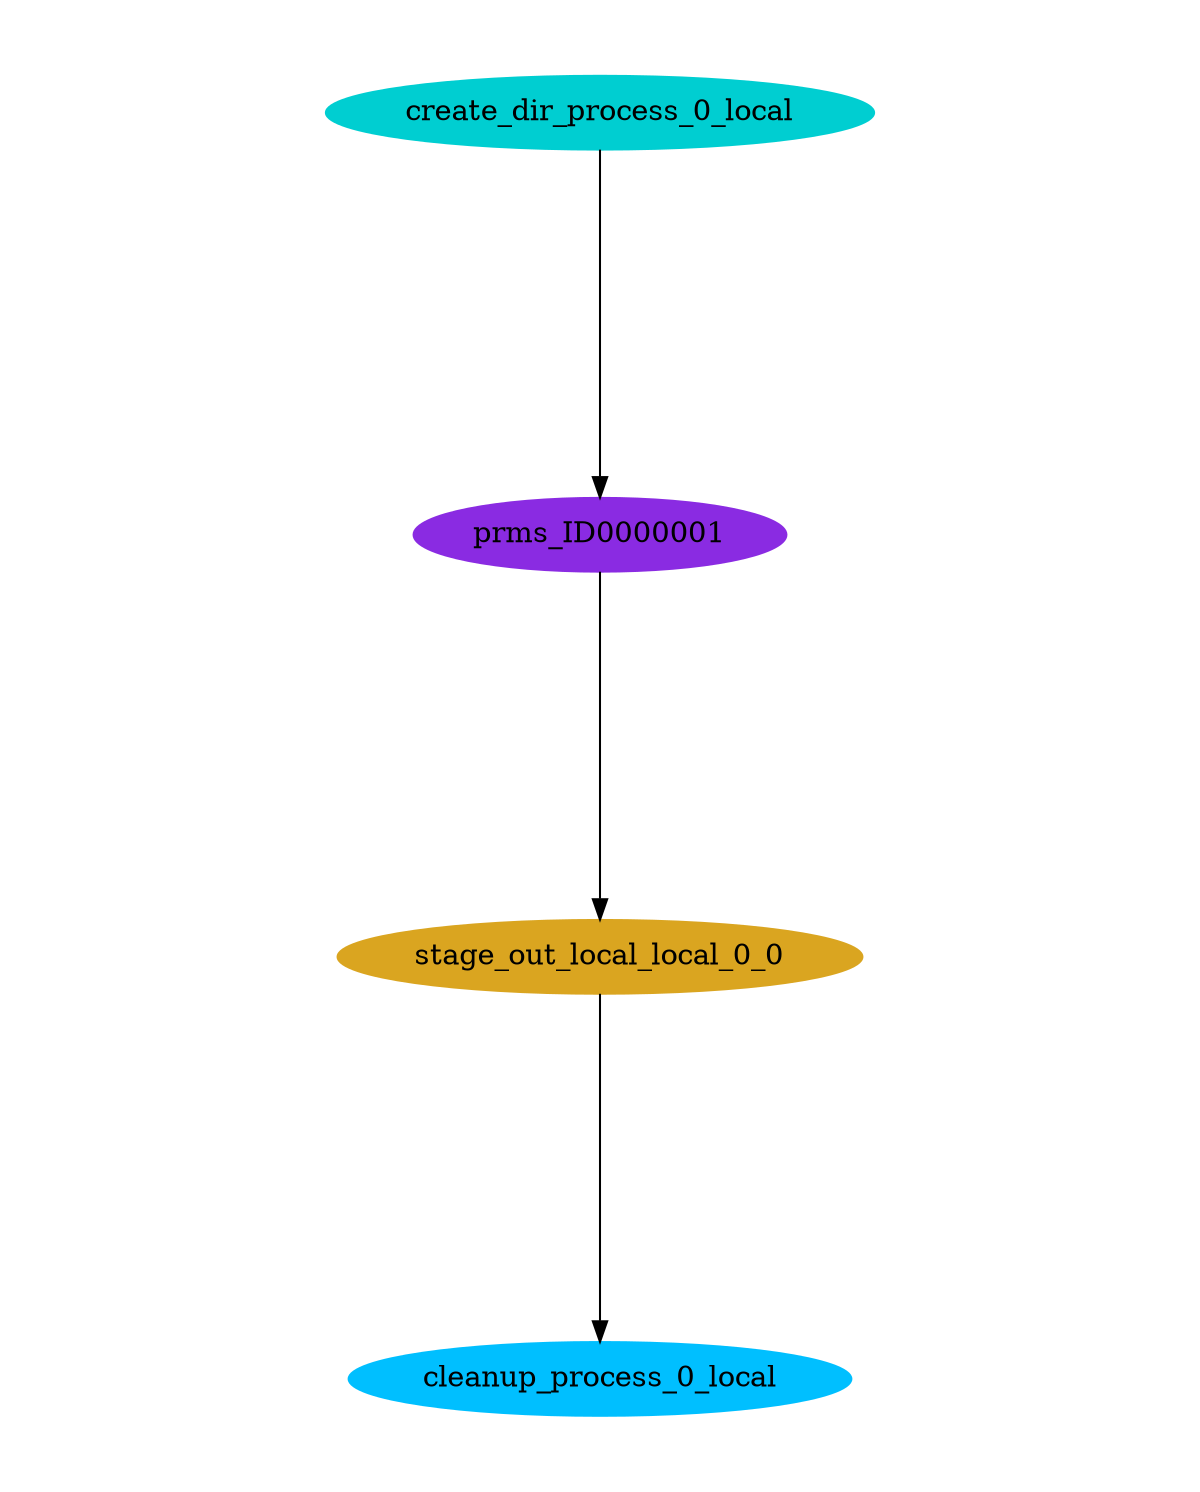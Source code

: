 digraph E {
size="8.0,10.0"
ratio=fill
node [shape=ellipse]
edge [arrowhead=normal, arrowsize=1.0]
	"cleanup_process_0_local" [color=deepskyblue,style=filled,label="cleanup_process_0_local"]
	"stage_out_local_local_0_0" [color=goldenrod,style=filled,label="stage_out_local_local_0_0"]
	"prms_ID0000001" [color=blueviolet,style=filled,label="prms_ID0000001"]
	"create_dir_process_0_local" [color=darkturquoise,style=filled,label="create_dir_process_0_local"]

	"stage_out_local_local_0_0" -> "cleanup_process_0_local"
	"prms_ID0000001" -> "stage_out_local_local_0_0"
	"create_dir_process_0_local" -> "prms_ID0000001"
}
